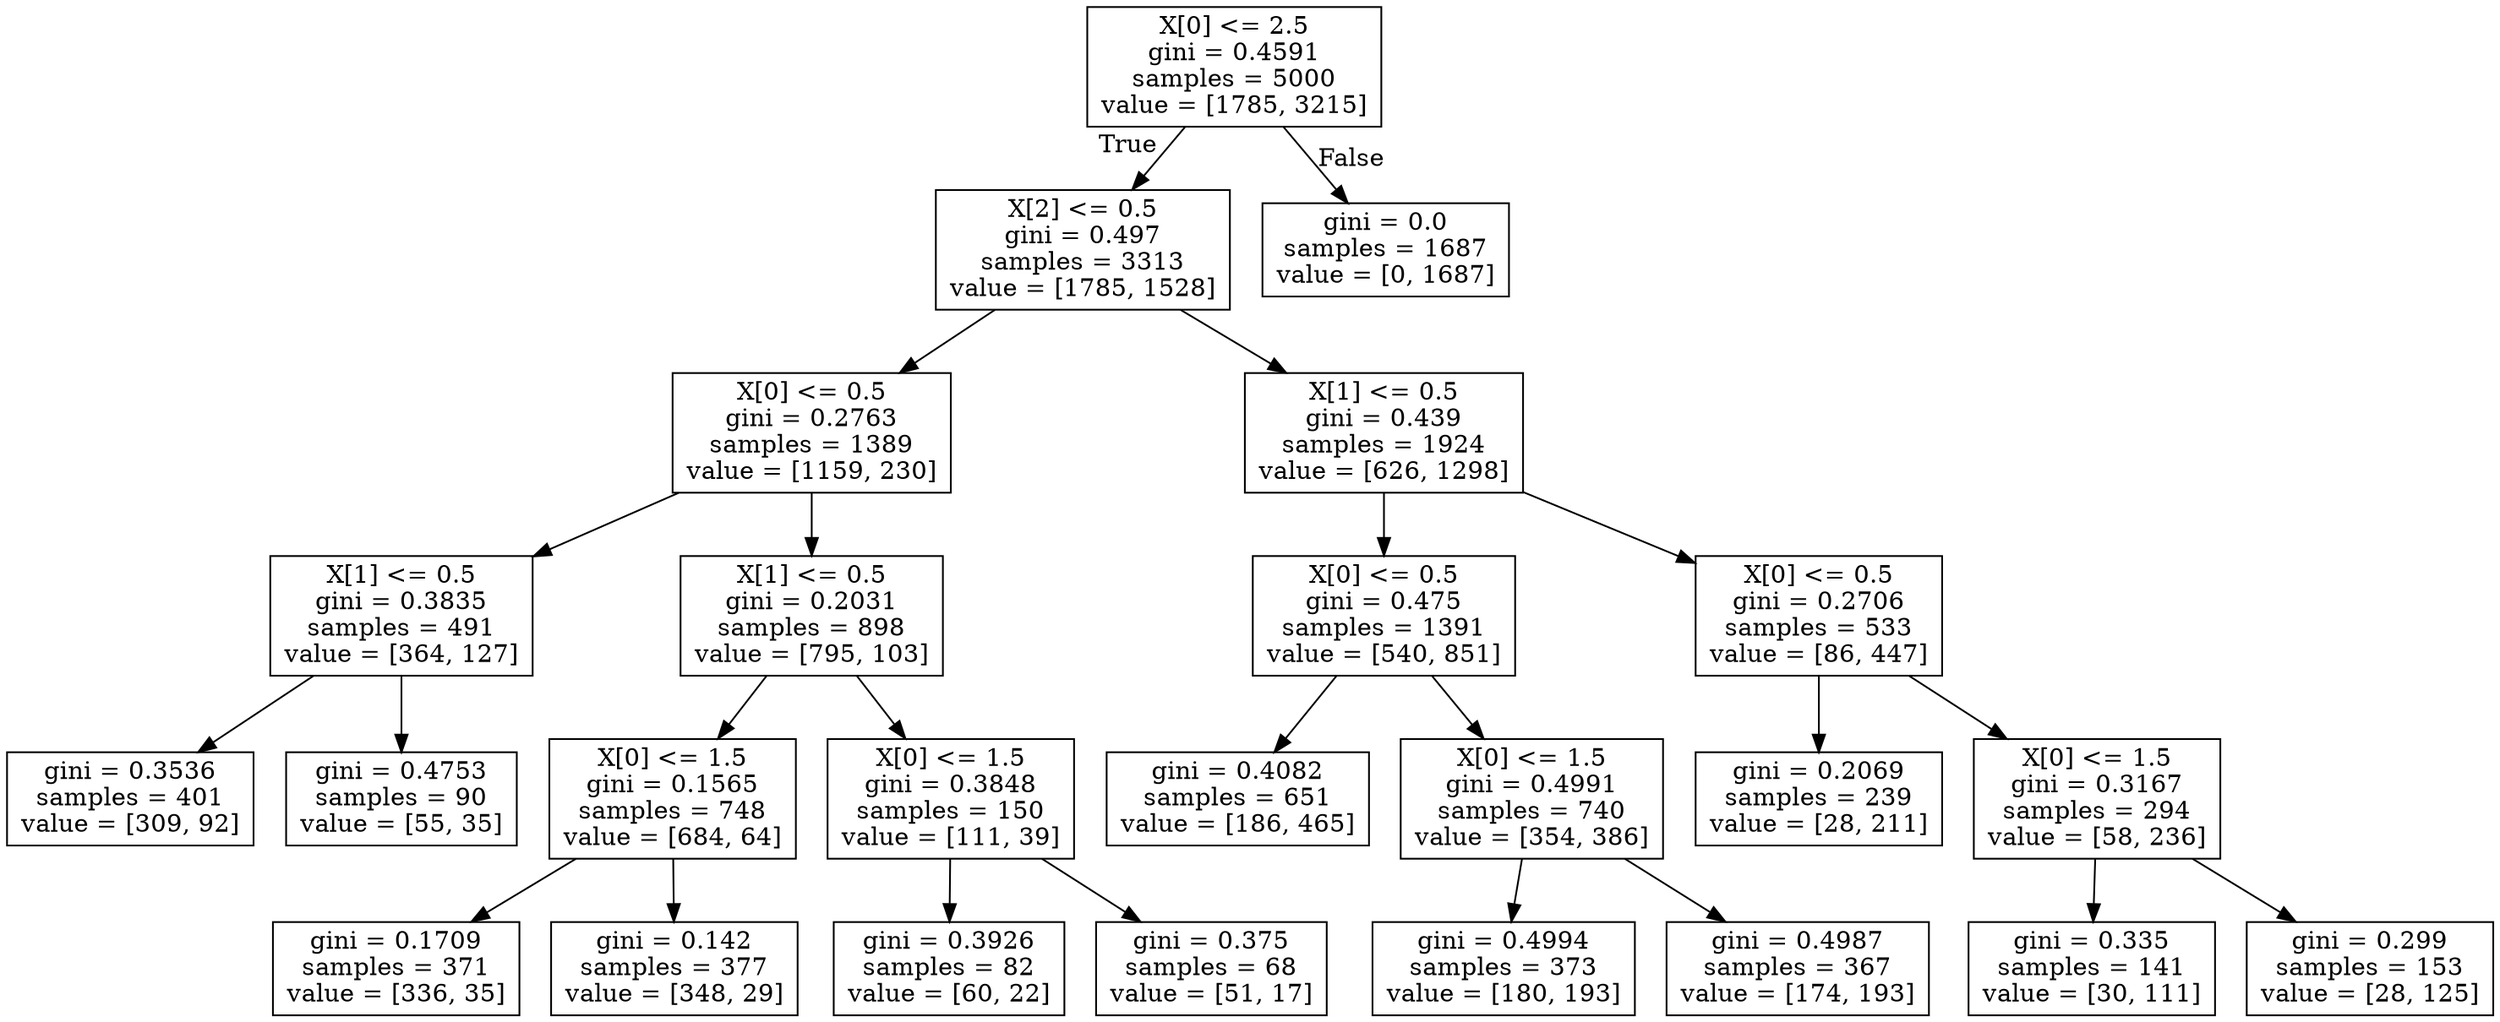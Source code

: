 digraph Tree {
node [shape=box] ;
0 [label="X[0] <= 2.5\ngini = 0.4591\nsamples = 5000\nvalue = [1785, 3215]"] ;
1 [label="X[2] <= 0.5\ngini = 0.497\nsamples = 3313\nvalue = [1785, 1528]"] ;
0 -> 1 [labeldistance=2.5, labelangle=45, headlabel="True"] ;
2 [label="X[0] <= 0.5\ngini = 0.2763\nsamples = 1389\nvalue = [1159, 230]"] ;
1 -> 2 ;
3 [label="X[1] <= 0.5\ngini = 0.3835\nsamples = 491\nvalue = [364, 127]"] ;
2 -> 3 ;
4 [label="gini = 0.3536\nsamples = 401\nvalue = [309, 92]"] ;
3 -> 4 ;
5 [label="gini = 0.4753\nsamples = 90\nvalue = [55, 35]"] ;
3 -> 5 ;
6 [label="X[1] <= 0.5\ngini = 0.2031\nsamples = 898\nvalue = [795, 103]"] ;
2 -> 6 ;
7 [label="X[0] <= 1.5\ngini = 0.1565\nsamples = 748\nvalue = [684, 64]"] ;
6 -> 7 ;
8 [label="gini = 0.1709\nsamples = 371\nvalue = [336, 35]"] ;
7 -> 8 ;
9 [label="gini = 0.142\nsamples = 377\nvalue = [348, 29]"] ;
7 -> 9 ;
10 [label="X[0] <= 1.5\ngini = 0.3848\nsamples = 150\nvalue = [111, 39]"] ;
6 -> 10 ;
11 [label="gini = 0.3926\nsamples = 82\nvalue = [60, 22]"] ;
10 -> 11 ;
12 [label="gini = 0.375\nsamples = 68\nvalue = [51, 17]"] ;
10 -> 12 ;
13 [label="X[1] <= 0.5\ngini = 0.439\nsamples = 1924\nvalue = [626, 1298]"] ;
1 -> 13 ;
14 [label="X[0] <= 0.5\ngini = 0.475\nsamples = 1391\nvalue = [540, 851]"] ;
13 -> 14 ;
15 [label="gini = 0.4082\nsamples = 651\nvalue = [186, 465]"] ;
14 -> 15 ;
16 [label="X[0] <= 1.5\ngini = 0.4991\nsamples = 740\nvalue = [354, 386]"] ;
14 -> 16 ;
17 [label="gini = 0.4994\nsamples = 373\nvalue = [180, 193]"] ;
16 -> 17 ;
18 [label="gini = 0.4987\nsamples = 367\nvalue = [174, 193]"] ;
16 -> 18 ;
19 [label="X[0] <= 0.5\ngini = 0.2706\nsamples = 533\nvalue = [86, 447]"] ;
13 -> 19 ;
20 [label="gini = 0.2069\nsamples = 239\nvalue = [28, 211]"] ;
19 -> 20 ;
21 [label="X[0] <= 1.5\ngini = 0.3167\nsamples = 294\nvalue = [58, 236]"] ;
19 -> 21 ;
22 [label="gini = 0.335\nsamples = 141\nvalue = [30, 111]"] ;
21 -> 22 ;
23 [label="gini = 0.299\nsamples = 153\nvalue = [28, 125]"] ;
21 -> 23 ;
24 [label="gini = 0.0\nsamples = 1687\nvalue = [0, 1687]"] ;
0 -> 24 [labeldistance=2.5, labelangle=-45, headlabel="False"] ;
}